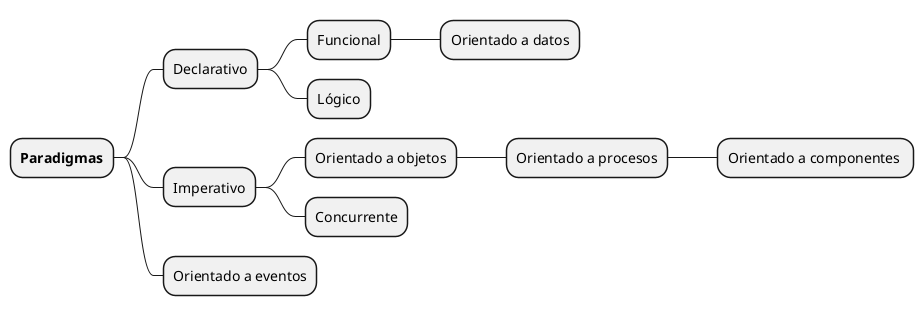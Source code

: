 @startmindmap

+ <b>Paradigmas</b>
++ Declarativo
+++ Funcional
++++ Orientado a datos
+++ Lógico
++ Imperativo
+++ Orientado a objetos
++++ Orientado a procesos
+++++ Orientado a componentes 
+++ Concurrente
++ Orientado a eventos

@endmindmap